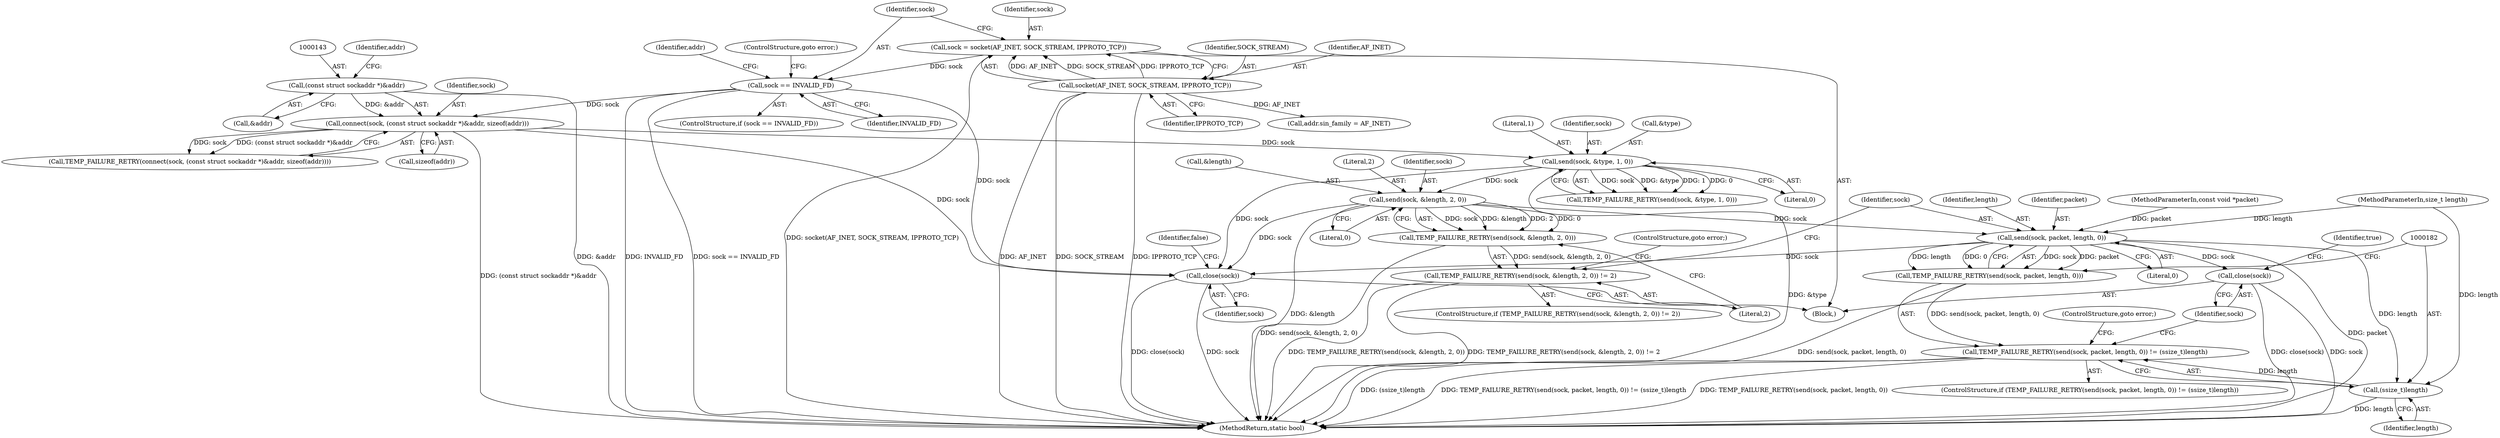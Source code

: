 digraph "0_Android_472271b153c5dc53c28beac55480a8d8434b2d5c_69@API" {
"1000165" [label="(Call,send(sock, &length, 2, 0))"];
"1000154" [label="(Call,send(sock, &type, 1, 0))"];
"1000140" [label="(Call,connect(sock, (const struct sockaddr *)&addr, sizeof(addr)))"];
"1000113" [label="(Call,sock == INVALID_FD)"];
"1000106" [label="(Call,sock = socket(AF_INET, SOCK_STREAM, IPPROTO_TCP))"];
"1000108" [label="(Call,socket(AF_INET, SOCK_STREAM, IPPROTO_TCP))"];
"1000142" [label="(Call,(const struct sockaddr *)&addr)"];
"1000164" [label="(Call,TEMP_FAILURE_RETRY(send(sock, &length, 2, 0)))"];
"1000163" [label="(Call,TEMP_FAILURE_RETRY(send(sock, &length, 2, 0)) != 2)"];
"1000176" [label="(Call,send(sock, packet, length, 0))"];
"1000175" [label="(Call,TEMP_FAILURE_RETRY(send(sock, packet, length, 0)))"];
"1000174" [label="(Call,TEMP_FAILURE_RETRY(send(sock, packet, length, 0)) != (ssize_t)length)"];
"1000181" [label="(Call,(ssize_t)length)"];
"1000185" [label="(Call,close(sock))"];
"1000190" [label="(Call,close(sock))"];
"1000154" [label="(Call,send(sock, &type, 1, 0))"];
"1000142" [label="(Call,(const struct sockaddr *)&addr)"];
"1000190" [label="(Call,close(sock))"];
"1000185" [label="(Call,close(sock))"];
"1000112" [label="(ControlStructure,if (sock == INVALID_FD))"];
"1000110" [label="(Identifier,SOCK_STREAM)"];
"1000175" [label="(Call,TEMP_FAILURE_RETRY(send(sock, packet, length, 0)))"];
"1000193" [label="(Identifier,false)"];
"1000176" [label="(Call,send(sock, packet, length, 0))"];
"1000163" [label="(Call,TEMP_FAILURE_RETRY(send(sock, &length, 2, 0)) != 2)"];
"1000109" [label="(Identifier,AF_INET)"];
"1000155" [label="(Identifier,sock)"];
"1000169" [label="(Literal,2)"];
"1000179" [label="(Identifier,length)"];
"1000139" [label="(Call,TEMP_FAILURE_RETRY(connect(sock, (const struct sockaddr *)&addr, sizeof(addr))))"];
"1000113" [label="(Call,sock == INVALID_FD)"];
"1000120" [label="(Identifier,addr)"];
"1000174" [label="(Call,TEMP_FAILURE_RETRY(send(sock, packet, length, 0)) != (ssize_t)length)"];
"1000170" [label="(Literal,0)"];
"1000166" [label="(Identifier,sock)"];
"1000108" [label="(Call,socket(AF_INET, SOCK_STREAM, IPPROTO_TCP))"];
"1000171" [label="(Literal,2)"];
"1000159" [label="(Literal,0)"];
"1000140" [label="(Call,connect(sock, (const struct sockaddr *)&addr, sizeof(addr)))"];
"1000162" [label="(ControlStructure,if (TEMP_FAILURE_RETRY(send(sock, &length, 2, 0)) != 2))"];
"1000178" [label="(Identifier,packet)"];
"1000180" [label="(Literal,0)"];
"1000181" [label="(Call,(ssize_t)length)"];
"1000186" [label="(Identifier,sock)"];
"1000177" [label="(Identifier,sock)"];
"1000104" [label="(Block,)"];
"1000153" [label="(Call,TEMP_FAILURE_RETRY(send(sock, &type, 1, 0)))"];
"1000144" [label="(Call,&addr)"];
"1000107" [label="(Identifier,sock)"];
"1000116" [label="(ControlStructure,goto error;)"];
"1000164" [label="(Call,TEMP_FAILURE_RETRY(send(sock, &length, 2, 0)))"];
"1000173" [label="(ControlStructure,if (TEMP_FAILURE_RETRY(send(sock, packet, length, 0)) != (ssize_t)length))"];
"1000118" [label="(Call,addr.sin_family = AF_INET)"];
"1000165" [label="(Call,send(sock, &length, 2, 0))"];
"1000115" [label="(Identifier,INVALID_FD)"];
"1000146" [label="(Call,sizeof(addr))"];
"1000141" [label="(Identifier,sock)"];
"1000156" [label="(Call,&type)"];
"1000114" [label="(Identifier,sock)"];
"1000106" [label="(Call,sock = socket(AF_INET, SOCK_STREAM, IPPROTO_TCP))"];
"1000194" [label="(MethodReturn,static bool)"];
"1000158" [label="(Literal,1)"];
"1000184" [label="(ControlStructure,goto error;)"];
"1000191" [label="(Identifier,sock)"];
"1000103" [label="(MethodParameterIn,size_t length)"];
"1000147" [label="(Identifier,addr)"];
"1000167" [label="(Call,&length)"];
"1000183" [label="(Identifier,length)"];
"1000102" [label="(MethodParameterIn,const void *packet)"];
"1000111" [label="(Identifier,IPPROTO_TCP)"];
"1000188" [label="(Identifier,true)"];
"1000172" [label="(ControlStructure,goto error;)"];
"1000165" -> "1000164"  [label="AST: "];
"1000165" -> "1000170"  [label="CFG: "];
"1000166" -> "1000165"  [label="AST: "];
"1000167" -> "1000165"  [label="AST: "];
"1000169" -> "1000165"  [label="AST: "];
"1000170" -> "1000165"  [label="AST: "];
"1000164" -> "1000165"  [label="CFG: "];
"1000165" -> "1000194"  [label="DDG: &length"];
"1000165" -> "1000164"  [label="DDG: sock"];
"1000165" -> "1000164"  [label="DDG: &length"];
"1000165" -> "1000164"  [label="DDG: 2"];
"1000165" -> "1000164"  [label="DDG: 0"];
"1000154" -> "1000165"  [label="DDG: sock"];
"1000165" -> "1000176"  [label="DDG: sock"];
"1000165" -> "1000190"  [label="DDG: sock"];
"1000154" -> "1000153"  [label="AST: "];
"1000154" -> "1000159"  [label="CFG: "];
"1000155" -> "1000154"  [label="AST: "];
"1000156" -> "1000154"  [label="AST: "];
"1000158" -> "1000154"  [label="AST: "];
"1000159" -> "1000154"  [label="AST: "];
"1000153" -> "1000154"  [label="CFG: "];
"1000154" -> "1000194"  [label="DDG: &type"];
"1000154" -> "1000153"  [label="DDG: sock"];
"1000154" -> "1000153"  [label="DDG: &type"];
"1000154" -> "1000153"  [label="DDG: 1"];
"1000154" -> "1000153"  [label="DDG: 0"];
"1000140" -> "1000154"  [label="DDG: sock"];
"1000154" -> "1000190"  [label="DDG: sock"];
"1000140" -> "1000139"  [label="AST: "];
"1000140" -> "1000146"  [label="CFG: "];
"1000141" -> "1000140"  [label="AST: "];
"1000142" -> "1000140"  [label="AST: "];
"1000146" -> "1000140"  [label="AST: "];
"1000139" -> "1000140"  [label="CFG: "];
"1000140" -> "1000194"  [label="DDG: (const struct sockaddr *)&addr"];
"1000140" -> "1000139"  [label="DDG: sock"];
"1000140" -> "1000139"  [label="DDG: (const struct sockaddr *)&addr"];
"1000113" -> "1000140"  [label="DDG: sock"];
"1000142" -> "1000140"  [label="DDG: &addr"];
"1000140" -> "1000190"  [label="DDG: sock"];
"1000113" -> "1000112"  [label="AST: "];
"1000113" -> "1000115"  [label="CFG: "];
"1000114" -> "1000113"  [label="AST: "];
"1000115" -> "1000113"  [label="AST: "];
"1000116" -> "1000113"  [label="CFG: "];
"1000120" -> "1000113"  [label="CFG: "];
"1000113" -> "1000194"  [label="DDG: INVALID_FD"];
"1000113" -> "1000194"  [label="DDG: sock == INVALID_FD"];
"1000106" -> "1000113"  [label="DDG: sock"];
"1000113" -> "1000190"  [label="DDG: sock"];
"1000106" -> "1000104"  [label="AST: "];
"1000106" -> "1000108"  [label="CFG: "];
"1000107" -> "1000106"  [label="AST: "];
"1000108" -> "1000106"  [label="AST: "];
"1000114" -> "1000106"  [label="CFG: "];
"1000106" -> "1000194"  [label="DDG: socket(AF_INET, SOCK_STREAM, IPPROTO_TCP)"];
"1000108" -> "1000106"  [label="DDG: AF_INET"];
"1000108" -> "1000106"  [label="DDG: SOCK_STREAM"];
"1000108" -> "1000106"  [label="DDG: IPPROTO_TCP"];
"1000108" -> "1000111"  [label="CFG: "];
"1000109" -> "1000108"  [label="AST: "];
"1000110" -> "1000108"  [label="AST: "];
"1000111" -> "1000108"  [label="AST: "];
"1000108" -> "1000194"  [label="DDG: SOCK_STREAM"];
"1000108" -> "1000194"  [label="DDG: IPPROTO_TCP"];
"1000108" -> "1000194"  [label="DDG: AF_INET"];
"1000108" -> "1000118"  [label="DDG: AF_INET"];
"1000142" -> "1000144"  [label="CFG: "];
"1000143" -> "1000142"  [label="AST: "];
"1000144" -> "1000142"  [label="AST: "];
"1000147" -> "1000142"  [label="CFG: "];
"1000142" -> "1000194"  [label="DDG: &addr"];
"1000164" -> "1000163"  [label="AST: "];
"1000171" -> "1000164"  [label="CFG: "];
"1000164" -> "1000194"  [label="DDG: send(sock, &length, 2, 0)"];
"1000164" -> "1000163"  [label="DDG: send(sock, &length, 2, 0)"];
"1000163" -> "1000162"  [label="AST: "];
"1000163" -> "1000171"  [label="CFG: "];
"1000171" -> "1000163"  [label="AST: "];
"1000172" -> "1000163"  [label="CFG: "];
"1000177" -> "1000163"  [label="CFG: "];
"1000163" -> "1000194"  [label="DDG: TEMP_FAILURE_RETRY(send(sock, &length, 2, 0))"];
"1000163" -> "1000194"  [label="DDG: TEMP_FAILURE_RETRY(send(sock, &length, 2, 0)) != 2"];
"1000176" -> "1000175"  [label="AST: "];
"1000176" -> "1000180"  [label="CFG: "];
"1000177" -> "1000176"  [label="AST: "];
"1000178" -> "1000176"  [label="AST: "];
"1000179" -> "1000176"  [label="AST: "];
"1000180" -> "1000176"  [label="AST: "];
"1000175" -> "1000176"  [label="CFG: "];
"1000176" -> "1000194"  [label="DDG: packet"];
"1000176" -> "1000175"  [label="DDG: sock"];
"1000176" -> "1000175"  [label="DDG: packet"];
"1000176" -> "1000175"  [label="DDG: length"];
"1000176" -> "1000175"  [label="DDG: 0"];
"1000102" -> "1000176"  [label="DDG: packet"];
"1000103" -> "1000176"  [label="DDG: length"];
"1000176" -> "1000181"  [label="DDG: length"];
"1000176" -> "1000185"  [label="DDG: sock"];
"1000176" -> "1000190"  [label="DDG: sock"];
"1000175" -> "1000174"  [label="AST: "];
"1000182" -> "1000175"  [label="CFG: "];
"1000175" -> "1000194"  [label="DDG: send(sock, packet, length, 0)"];
"1000175" -> "1000174"  [label="DDG: send(sock, packet, length, 0)"];
"1000174" -> "1000173"  [label="AST: "];
"1000174" -> "1000181"  [label="CFG: "];
"1000181" -> "1000174"  [label="AST: "];
"1000184" -> "1000174"  [label="CFG: "];
"1000186" -> "1000174"  [label="CFG: "];
"1000174" -> "1000194"  [label="DDG: (ssize_t)length"];
"1000174" -> "1000194"  [label="DDG: TEMP_FAILURE_RETRY(send(sock, packet, length, 0)) != (ssize_t)length"];
"1000174" -> "1000194"  [label="DDG: TEMP_FAILURE_RETRY(send(sock, packet, length, 0))"];
"1000181" -> "1000174"  [label="DDG: length"];
"1000181" -> "1000183"  [label="CFG: "];
"1000182" -> "1000181"  [label="AST: "];
"1000183" -> "1000181"  [label="AST: "];
"1000181" -> "1000194"  [label="DDG: length"];
"1000103" -> "1000181"  [label="DDG: length"];
"1000185" -> "1000104"  [label="AST: "];
"1000185" -> "1000186"  [label="CFG: "];
"1000186" -> "1000185"  [label="AST: "];
"1000188" -> "1000185"  [label="CFG: "];
"1000185" -> "1000194"  [label="DDG: close(sock)"];
"1000185" -> "1000194"  [label="DDG: sock"];
"1000190" -> "1000104"  [label="AST: "];
"1000190" -> "1000191"  [label="CFG: "];
"1000191" -> "1000190"  [label="AST: "];
"1000193" -> "1000190"  [label="CFG: "];
"1000190" -> "1000194"  [label="DDG: close(sock)"];
"1000190" -> "1000194"  [label="DDG: sock"];
}
